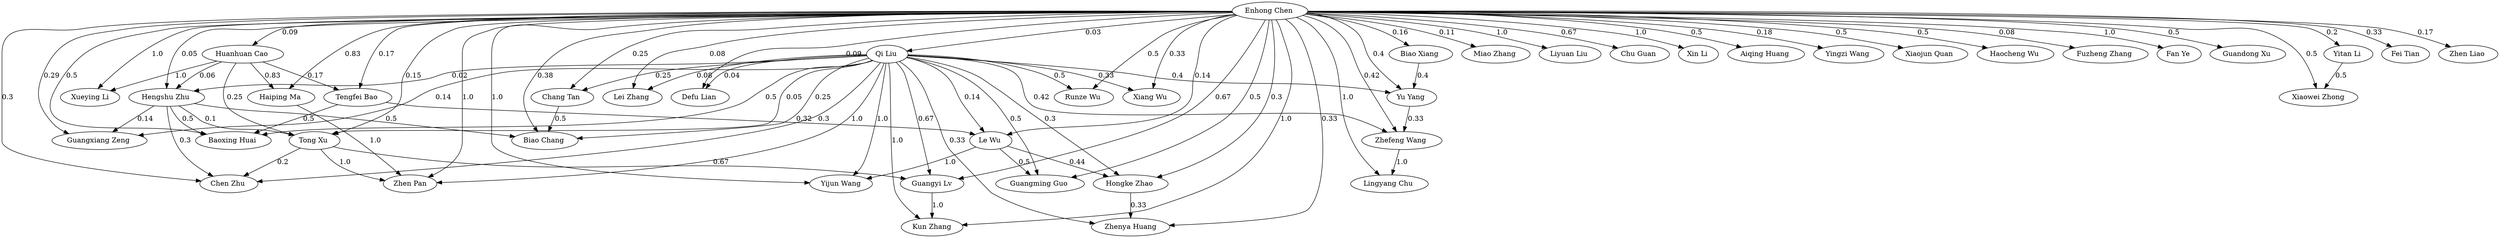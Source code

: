 strict digraph G{
"Enhong Chen " -> "Qi Liu "[label = 0.03]
"Enhong Chen " -> "Biao Chang "[label = 0.38]
"Enhong Chen " -> "Hengshu Zhu "[label = 0.05]
"Enhong Chen " -> "Miao Zhang "[label = 0.11]
"Enhong Chen " -> "Le Wu "[label = 0.14]
"Enhong Chen " -> "Huanhuan Cao "[label = 0.09]
"Enhong Chen " -> "Yijun Wang"[label = 1.0]
"Enhong Chen " -> "Zhen Pan"[label = 1.0]
"Enhong Chen " -> "Hongke Zhao "[label = 0.3]
"Enhong Chen " -> "Liyuan Liu "[label = 1.0]
"Enhong Chen " -> "Chu Guan "[label = 0.67]
"Enhong Chen " -> "Xin Li "[label = 1.0]
"Enhong Chen " -> "Chen Zhu "[label = 0.3]
"Enhong Chen " -> "Aiqing Huang "[label = 0.5]
"Enhong Chen " -> "Guangxiang Zeng "[label = 0.29]
"Enhong Chen " -> "Tong Xu "[label = 0.15]
"Enhong Chen " -> "Tengfei Bao "[label = 0.17]
"Enhong Chen " -> "Lingyang Chu "[label = 1.0]
"Enhong Chen " -> "Guangming Guo "[label = 0.5]
"Enhong Chen " -> "Yingzi Wang "[label = 0.18]
"Enhong Chen " -> "Defu Lian "[label = 0.09]
"Enhong Chen " -> "Yu Yang "[label = 0.4]
"Enhong Chen " -> "Zhefeng Wang "[label = 0.42]
"Enhong Chen " -> "Biao Xiang "[label = 0.16]
"Enhong Chen " -> "Xiaojun Quan "[label = 0.5]
"Enhong Chen " -> "Haocheng Wu "[label = 0.5]
"Enhong Chen " -> "Runze Wu "[label = 0.5]
"Enhong Chen " -> "Fuzheng Zhang "[label = 0.08]
"Enhong Chen " -> "Haiping Ma "[label = 0.83]
"Enhong Chen " -> "Fan Ye "[label = 1.0]
"Enhong Chen " -> "Xiang Wu "[label = 0.33]
"Enhong Chen " -> "Guandong Xu "[label = 0.5]
"Enhong Chen " -> "Lei Zhang "[label = 0.08]
"Enhong Chen " -> "Baoxing Huai "[label = 0.5]
"Enhong Chen " -> "Kun Zhang"[label = 1.0]
"Enhong Chen " -> "Zhenya Huang"[label = 0.33]
"Enhong Chen " -> "Guangyi Lv"[label = 0.67]
"Enhong Chen " -> "Xiaowei Zhong"[label = 0.5]
"Enhong Chen " -> "Fei Tian"[label = 0.33]
"Enhong Chen " -> "Yitan Li "[label = 0.2]
"Enhong Chen " -> "Chang Tan "[label = 0.25]
"Enhong Chen " -> "Xueying Li"[label = 1.0]
"Enhong Chen " -> "Zhen Liao "[label = 0.17]
"Hengshu Zhu " -> "Biao Chang "[label = 0.5]
"Hengshu Zhu " -> "Chen Zhu "[label = 0.3]
"Hengshu Zhu " -> "Tong Xu "[label = 0.1]
"Hengshu Zhu " -> "Baoxing Huai "[label = 0.5]
"Hengshu Zhu " -> "Guangxiang Zeng "[label = 0.14]
"Chang Tan " -> "Biao Chang "[label = 0.5]
"Huanhuan Cao " -> "Hengshu Zhu "[label = 0.06]
"Huanhuan Cao " -> "Tong Xu "[label = 0.25]
"Huanhuan Cao " -> "Tengfei Bao "[label = 0.17]
"Huanhuan Cao " -> "Haiping Ma "[label = 0.83]
"Huanhuan Cao " -> "Xueying Li"[label = 1.0]
"Qi Liu " -> "Le Wu "[label = 0.14]
"Qi Liu " -> "Defu Lian "[label = 0.04]
"Qi Liu " -> "Yijun Wang"[label = 1.0]
"Qi Liu " -> "Zhen Pan"[label = 1.0]
"Qi Liu " -> "Hongke Zhao "[label = 0.3]
"Qi Liu " -> "Biao Chang "[label = 0.25]
"Qi Liu " -> "Chen Zhu "[label = 0.3]
"Qi Liu " -> "Hengshu Zhu "[label = 0.02]
"Qi Liu " -> "Tong Xu "[label = 0.05]
"Qi Liu " -> "Guangming Guo "[label = 0.5]
"Qi Liu " -> "Yu Yang "[label = 0.4]
"Qi Liu " -> "Zhefeng Wang "[label = 0.42]
"Qi Liu " -> "Runze Wu "[label = 0.5]
"Qi Liu " -> "Xiang Wu "[label = 0.33]
"Qi Liu " -> "Lei Zhang "[label = 0.08]
"Qi Liu " -> "Baoxing Huai "[label = 0.5]
"Qi Liu " -> "Kun Zhang"[label = 1.0]
"Qi Liu " -> "Zhenya Huang"[label = 0.33]
"Qi Liu " -> "Guangyi Lv"[label = 0.67]
"Qi Liu " -> "Guangxiang Zeng "[label = 0.14]
"Qi Liu " -> "Chang Tan "[label = 0.25]
"Tengfei Bao " -> "Le Wu "[label = 0.32]
"Tengfei Bao " -> "Baoxing Huai "[label = 0.5]
"Le Wu " -> "Yijun Wang"[label = 1.0]
"Le Wu " -> "Hongke Zhao "[label = 0.44]
"Le Wu " -> "Guangming Guo "[label = 0.5]
"Tong Xu " -> "Zhen Pan"[label = 1.0]
"Tong Xu " -> "Chen Zhu "[label = 0.2]
"Tong Xu " -> "Guangyi Lv"[label = 0.67]
"Haiping Ma " -> "Zhen Pan"[label = 1.0]
"Zhefeng Wang " -> "Lingyang Chu "[label = 1.0]
"Biao Xiang " -> "Yu Yang "[label = 0.4]
"Guangyi Lv" -> "Kun Zhang"[label = 1.0]
"Hongke Zhao " -> "Zhenya Huang"[label = 0.33]
"Yitan Li " -> "Xiaowei Zhong"[label = 0.5]
"Yu Yang " -> "Zhefeng Wang "[label = 0.33]
}